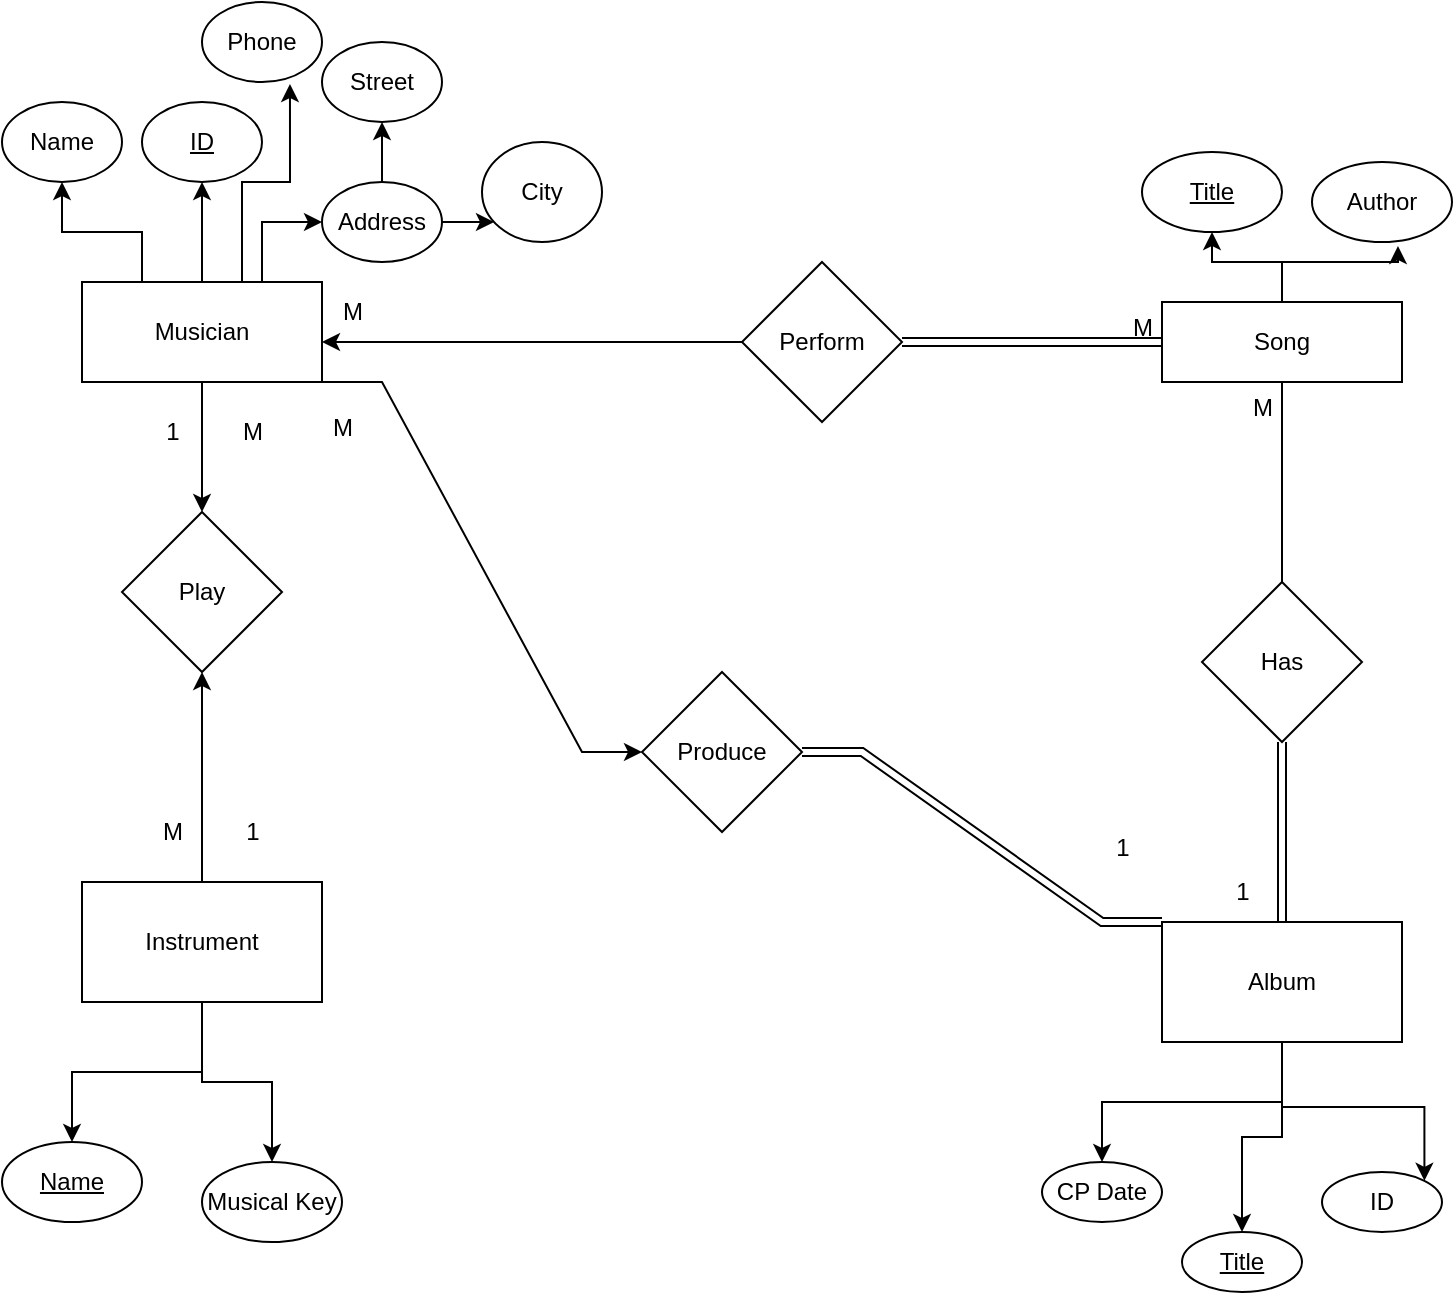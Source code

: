 <mxfile version="28.0.6">
  <diagram name="Page-1" id="Lo9mkHS9Evz4TcgTpAGk">
    <mxGraphModel dx="849" dy="2135" grid="1" gridSize="10" guides="1" tooltips="1" connect="1" arrows="1" fold="1" page="1" pageScale="1" pageWidth="850" pageHeight="1100" math="0" shadow="0">
      <root>
        <mxCell id="0" />
        <mxCell id="1" parent="0" />
        <mxCell id="Y9KtUHzJCofKYoZRdUBW-12" style="edgeStyle=orthogonalEdgeStyle;rounded=0;orthogonalLoop=1;jettySize=auto;html=1;exitX=0.25;exitY=0;exitDx=0;exitDy=0;" edge="1" parent="1" source="Y9KtUHzJCofKYoZRdUBW-1" target="Y9KtUHzJCofKYoZRdUBW-5">
          <mxGeometry relative="1" as="geometry" />
        </mxCell>
        <mxCell id="Y9KtUHzJCofKYoZRdUBW-13" style="edgeStyle=orthogonalEdgeStyle;rounded=0;orthogonalLoop=1;jettySize=auto;html=1;entryX=0.5;entryY=1;entryDx=0;entryDy=0;" edge="1" parent="1" source="Y9KtUHzJCofKYoZRdUBW-1" target="Y9KtUHzJCofKYoZRdUBW-6">
          <mxGeometry relative="1" as="geometry" />
        </mxCell>
        <mxCell id="Y9KtUHzJCofKYoZRdUBW-20" style="edgeStyle=orthogonalEdgeStyle;rounded=0;orthogonalLoop=1;jettySize=auto;html=1;exitX=0.75;exitY=0;exitDx=0;exitDy=0;entryX=0;entryY=0.5;entryDx=0;entryDy=0;" edge="1" parent="1" source="Y9KtUHzJCofKYoZRdUBW-1" target="Y9KtUHzJCofKYoZRdUBW-8">
          <mxGeometry relative="1" as="geometry" />
        </mxCell>
        <mxCell id="Y9KtUHzJCofKYoZRdUBW-39" value="" style="edgeStyle=orthogonalEdgeStyle;rounded=0;orthogonalLoop=1;jettySize=auto;html=1;" edge="1" parent="1" source="Y9KtUHzJCofKYoZRdUBW-1" target="Y9KtUHzJCofKYoZRdUBW-38">
          <mxGeometry relative="1" as="geometry" />
        </mxCell>
        <mxCell id="Y9KtUHzJCofKYoZRdUBW-69" style="edgeStyle=entityRelationEdgeStyle;rounded=0;orthogonalLoop=1;jettySize=auto;html=1;exitX=1;exitY=1;exitDx=0;exitDy=0;" edge="1" parent="1" source="Y9KtUHzJCofKYoZRdUBW-1" target="Y9KtUHzJCofKYoZRdUBW-67">
          <mxGeometry relative="1" as="geometry" />
        </mxCell>
        <mxCell id="Y9KtUHzJCofKYoZRdUBW-1" value="Musician" style="rounded=0;whiteSpace=wrap;html=1;" vertex="1" parent="1">
          <mxGeometry x="40" y="100" width="120" height="50" as="geometry" />
        </mxCell>
        <mxCell id="Y9KtUHzJCofKYoZRdUBW-36" style="edgeStyle=orthogonalEdgeStyle;rounded=0;orthogonalLoop=1;jettySize=auto;html=1;entryX=0.5;entryY=1;entryDx=0;entryDy=0;" edge="1" parent="1" source="Y9KtUHzJCofKYoZRdUBW-2" target="Y9KtUHzJCofKYoZRdUBW-34">
          <mxGeometry relative="1" as="geometry" />
        </mxCell>
        <mxCell id="Y9KtUHzJCofKYoZRdUBW-59" value="" style="edgeStyle=orthogonalEdgeStyle;rounded=0;orthogonalLoop=1;jettySize=auto;html=1;shape=link;" edge="1" parent="1" source="Y9KtUHzJCofKYoZRdUBW-2" target="Y9KtUHzJCofKYoZRdUBW-58">
          <mxGeometry relative="1" as="geometry" />
        </mxCell>
        <mxCell id="Y9KtUHzJCofKYoZRdUBW-2" value="Song" style="rounded=0;whiteSpace=wrap;html=1;" vertex="1" parent="1">
          <mxGeometry x="580" y="110" width="120" height="40" as="geometry" />
        </mxCell>
        <mxCell id="Y9KtUHzJCofKYoZRdUBW-24" style="edgeStyle=orthogonalEdgeStyle;rounded=0;orthogonalLoop=1;jettySize=auto;html=1;entryX=0.5;entryY=0;entryDx=0;entryDy=0;" edge="1" parent="1" source="Y9KtUHzJCofKYoZRdUBW-3" target="Y9KtUHzJCofKYoZRdUBW-22">
          <mxGeometry relative="1" as="geometry" />
        </mxCell>
        <mxCell id="Y9KtUHzJCofKYoZRdUBW-25" style="edgeStyle=orthogonalEdgeStyle;rounded=0;orthogonalLoop=1;jettySize=auto;html=1;" edge="1" parent="1" source="Y9KtUHzJCofKYoZRdUBW-3" target="Y9KtUHzJCofKYoZRdUBW-23">
          <mxGeometry relative="1" as="geometry" />
        </mxCell>
        <mxCell id="Y9KtUHzJCofKYoZRdUBW-41" value="" style="edgeStyle=orthogonalEdgeStyle;rounded=0;orthogonalLoop=1;jettySize=auto;html=1;" edge="1" parent="1" source="Y9KtUHzJCofKYoZRdUBW-3" target="Y9KtUHzJCofKYoZRdUBW-38">
          <mxGeometry relative="1" as="geometry" />
        </mxCell>
        <mxCell id="Y9KtUHzJCofKYoZRdUBW-3" value="Instrument" style="rounded=0;whiteSpace=wrap;html=1;" vertex="1" parent="1">
          <mxGeometry x="40" y="400" width="120" height="60" as="geometry" />
        </mxCell>
        <mxCell id="Y9KtUHzJCofKYoZRdUBW-30" style="edgeStyle=orthogonalEdgeStyle;rounded=0;orthogonalLoop=1;jettySize=auto;html=1;entryX=1;entryY=0;entryDx=0;entryDy=0;" edge="1" parent="1" source="Y9KtUHzJCofKYoZRdUBW-4" target="Y9KtUHzJCofKYoZRdUBW-29">
          <mxGeometry relative="1" as="geometry" />
        </mxCell>
        <mxCell id="Y9KtUHzJCofKYoZRdUBW-31" style="edgeStyle=orthogonalEdgeStyle;rounded=0;orthogonalLoop=1;jettySize=auto;html=1;" edge="1" parent="1" source="Y9KtUHzJCofKYoZRdUBW-4" target="Y9KtUHzJCofKYoZRdUBW-27">
          <mxGeometry relative="1" as="geometry" />
        </mxCell>
        <mxCell id="Y9KtUHzJCofKYoZRdUBW-32" style="edgeStyle=orthogonalEdgeStyle;rounded=0;orthogonalLoop=1;jettySize=auto;html=1;" edge="1" parent="1" source="Y9KtUHzJCofKYoZRdUBW-4" target="Y9KtUHzJCofKYoZRdUBW-28">
          <mxGeometry relative="1" as="geometry" />
        </mxCell>
        <mxCell id="Y9KtUHzJCofKYoZRdUBW-66" style="edgeStyle=orthogonalEdgeStyle;rounded=0;orthogonalLoop=1;jettySize=auto;html=1;shape=link;" edge="1" parent="1" source="Y9KtUHzJCofKYoZRdUBW-4" target="Y9KtUHzJCofKYoZRdUBW-48">
          <mxGeometry relative="1" as="geometry" />
        </mxCell>
        <mxCell id="Y9KtUHzJCofKYoZRdUBW-68" value="" style="edgeStyle=entityRelationEdgeStyle;rounded=0;orthogonalLoop=1;jettySize=auto;html=1;exitX=0;exitY=0;exitDx=0;exitDy=0;shape=link;" edge="1" parent="1" source="Y9KtUHzJCofKYoZRdUBW-4" target="Y9KtUHzJCofKYoZRdUBW-67">
          <mxGeometry relative="1" as="geometry" />
        </mxCell>
        <mxCell id="Y9KtUHzJCofKYoZRdUBW-4" value="Album" style="rounded=0;whiteSpace=wrap;html=1;" vertex="1" parent="1">
          <mxGeometry x="580" y="420" width="120" height="60" as="geometry" />
        </mxCell>
        <mxCell id="Y9KtUHzJCofKYoZRdUBW-5" value="Name" style="ellipse;whiteSpace=wrap;html=1;" vertex="1" parent="1">
          <mxGeometry y="10" width="60" height="40" as="geometry" />
        </mxCell>
        <mxCell id="Y9KtUHzJCofKYoZRdUBW-6" value="&lt;u&gt;ID&lt;/u&gt;" style="ellipse;whiteSpace=wrap;html=1;" vertex="1" parent="1">
          <mxGeometry x="70" y="10" width="60" height="40" as="geometry" />
        </mxCell>
        <mxCell id="Y9KtUHzJCofKYoZRdUBW-7" value="Phone" style="ellipse;whiteSpace=wrap;html=1;" vertex="1" parent="1">
          <mxGeometry x="100" y="-40" width="60" height="40" as="geometry" />
        </mxCell>
        <mxCell id="Y9KtUHzJCofKYoZRdUBW-15" value="" style="edgeStyle=orthogonalEdgeStyle;rounded=0;orthogonalLoop=1;jettySize=auto;html=1;" edge="1" parent="1" source="Y9KtUHzJCofKYoZRdUBW-8" target="Y9KtUHzJCofKYoZRdUBW-14">
          <mxGeometry relative="1" as="geometry" />
        </mxCell>
        <mxCell id="Y9KtUHzJCofKYoZRdUBW-18" value="" style="edgeStyle=orthogonalEdgeStyle;rounded=0;orthogonalLoop=1;jettySize=auto;html=1;" edge="1" parent="1" source="Y9KtUHzJCofKYoZRdUBW-8" target="Y9KtUHzJCofKYoZRdUBW-17">
          <mxGeometry relative="1" as="geometry">
            <Array as="points">
              <mxPoint x="290" y="70" />
            </Array>
          </mxGeometry>
        </mxCell>
        <mxCell id="Y9KtUHzJCofKYoZRdUBW-8" value="Address" style="ellipse;whiteSpace=wrap;html=1;" vertex="1" parent="1">
          <mxGeometry x="160" y="50" width="60" height="40" as="geometry" />
        </mxCell>
        <mxCell id="Y9KtUHzJCofKYoZRdUBW-14" value="Street" style="ellipse;whiteSpace=wrap;html=1;" vertex="1" parent="1">
          <mxGeometry x="160" y="-20" width="60" height="40" as="geometry" />
        </mxCell>
        <mxCell id="Y9KtUHzJCofKYoZRdUBW-17" value="City" style="ellipse;whiteSpace=wrap;html=1;" vertex="1" parent="1">
          <mxGeometry x="240" y="30" width="60" height="50" as="geometry" />
        </mxCell>
        <mxCell id="Y9KtUHzJCofKYoZRdUBW-21" style="edgeStyle=orthogonalEdgeStyle;rounded=0;orthogonalLoop=1;jettySize=auto;html=1;entryX=0.733;entryY=1.025;entryDx=0;entryDy=0;entryPerimeter=0;" edge="1" parent="1" source="Y9KtUHzJCofKYoZRdUBW-1" target="Y9KtUHzJCofKYoZRdUBW-7">
          <mxGeometry relative="1" as="geometry">
            <Array as="points">
              <mxPoint x="120" y="50" />
              <mxPoint x="144" y="50" />
            </Array>
          </mxGeometry>
        </mxCell>
        <mxCell id="Y9KtUHzJCofKYoZRdUBW-22" value="&lt;u&gt;Name&lt;/u&gt;" style="ellipse;whiteSpace=wrap;html=1;" vertex="1" parent="1">
          <mxGeometry y="530" width="70" height="40" as="geometry" />
        </mxCell>
        <mxCell id="Y9KtUHzJCofKYoZRdUBW-23" value="Musical Key" style="ellipse;whiteSpace=wrap;html=1;" vertex="1" parent="1">
          <mxGeometry x="100" y="540" width="70" height="40" as="geometry" />
        </mxCell>
        <mxCell id="Y9KtUHzJCofKYoZRdUBW-27" value="&lt;u&gt;Title&lt;/u&gt;" style="ellipse;whiteSpace=wrap;html=1;" vertex="1" parent="1">
          <mxGeometry x="590" y="575" width="60" height="30" as="geometry" />
        </mxCell>
        <mxCell id="Y9KtUHzJCofKYoZRdUBW-28" value="CP Date" style="ellipse;whiteSpace=wrap;html=1;" vertex="1" parent="1">
          <mxGeometry x="520" y="540" width="60" height="30" as="geometry" />
        </mxCell>
        <mxCell id="Y9KtUHzJCofKYoZRdUBW-29" value="ID" style="ellipse;whiteSpace=wrap;html=1;" vertex="1" parent="1">
          <mxGeometry x="660" y="545" width="60" height="30" as="geometry" />
        </mxCell>
        <mxCell id="Y9KtUHzJCofKYoZRdUBW-34" value="&lt;u&gt;Title&lt;/u&gt;" style="ellipse;whiteSpace=wrap;html=1;" vertex="1" parent="1">
          <mxGeometry x="570" y="35" width="70" height="40" as="geometry" />
        </mxCell>
        <mxCell id="Y9KtUHzJCofKYoZRdUBW-35" value="Author" style="ellipse;whiteSpace=wrap;html=1;" vertex="1" parent="1">
          <mxGeometry x="655" y="40" width="70" height="40" as="geometry" />
        </mxCell>
        <mxCell id="Y9KtUHzJCofKYoZRdUBW-37" style="edgeStyle=orthogonalEdgeStyle;rounded=0;orthogonalLoop=1;jettySize=auto;html=1;entryX=0.614;entryY=1.05;entryDx=0;entryDy=0;entryPerimeter=0;" edge="1" parent="1" source="Y9KtUHzJCofKYoZRdUBW-2" target="Y9KtUHzJCofKYoZRdUBW-35">
          <mxGeometry relative="1" as="geometry" />
        </mxCell>
        <mxCell id="Y9KtUHzJCofKYoZRdUBW-38" value="Play" style="rhombus;whiteSpace=wrap;html=1;rounded=0;" vertex="1" parent="1">
          <mxGeometry x="60" y="215" width="80" height="80" as="geometry" />
        </mxCell>
        <mxCell id="Y9KtUHzJCofKYoZRdUBW-43" value="1" style="text;html=1;align=center;verticalAlign=middle;resizable=0;points=[];autosize=1;strokeColor=none;fillColor=none;" vertex="1" parent="1">
          <mxGeometry x="70" y="160" width="30" height="30" as="geometry" />
        </mxCell>
        <mxCell id="Y9KtUHzJCofKYoZRdUBW-44" value="M" style="text;html=1;align=center;verticalAlign=middle;resizable=0;points=[];autosize=1;strokeColor=none;fillColor=none;" vertex="1" parent="1">
          <mxGeometry x="70" y="360" width="30" height="30" as="geometry" />
        </mxCell>
        <mxCell id="Y9KtUHzJCofKYoZRdUBW-45" value="1" style="text;html=1;align=center;verticalAlign=middle;resizable=0;points=[];autosize=1;strokeColor=none;fillColor=none;" vertex="1" parent="1">
          <mxGeometry x="110" y="360" width="30" height="30" as="geometry" />
        </mxCell>
        <mxCell id="Y9KtUHzJCofKYoZRdUBW-46" value="M" style="text;html=1;align=center;verticalAlign=middle;resizable=0;points=[];autosize=1;strokeColor=none;fillColor=none;" vertex="1" parent="1">
          <mxGeometry x="110" y="160" width="30" height="30" as="geometry" />
        </mxCell>
        <mxCell id="Y9KtUHzJCofKYoZRdUBW-48" value="Has" style="rhombus;whiteSpace=wrap;html=1;rounded=0;" vertex="1" parent="1">
          <mxGeometry x="600" y="250" width="80" height="80" as="geometry" />
        </mxCell>
        <mxCell id="Y9KtUHzJCofKYoZRdUBW-54" value="" style="endArrow=none;html=1;rounded=0;exitX=0.5;exitY=0;exitDx=0;exitDy=0;entryX=0.5;entryY=1;entryDx=0;entryDy=0;" edge="1" parent="1" source="Y9KtUHzJCofKYoZRdUBW-48" target="Y9KtUHzJCofKYoZRdUBW-2">
          <mxGeometry width="50" height="50" relative="1" as="geometry">
            <mxPoint x="630" y="270" as="sourcePoint" />
            <mxPoint x="630" y="200" as="targetPoint" />
          </mxGeometry>
        </mxCell>
        <mxCell id="Y9KtUHzJCofKYoZRdUBW-55" value="1" style="text;html=1;align=center;verticalAlign=middle;resizable=0;points=[];autosize=1;strokeColor=none;fillColor=none;" vertex="1" parent="1">
          <mxGeometry x="605" y="390" width="30" height="30" as="geometry" />
        </mxCell>
        <mxCell id="Y9KtUHzJCofKYoZRdUBW-56" value="M" style="text;html=1;align=center;verticalAlign=middle;resizable=0;points=[];autosize=1;strokeColor=none;fillColor=none;" vertex="1" parent="1">
          <mxGeometry x="615" y="148" width="30" height="30" as="geometry" />
        </mxCell>
        <mxCell id="Y9KtUHzJCofKYoZRdUBW-58" value="Perform" style="rhombus;whiteSpace=wrap;html=1;rounded=0;" vertex="1" parent="1">
          <mxGeometry x="370" y="90" width="80" height="80" as="geometry" />
        </mxCell>
        <mxCell id="Y9KtUHzJCofKYoZRdUBW-61" style="edgeStyle=orthogonalEdgeStyle;rounded=0;orthogonalLoop=1;jettySize=auto;html=1;shape=wire;dashed=1;" edge="1" parent="1" source="Y9KtUHzJCofKYoZRdUBW-58">
          <mxGeometry relative="1" as="geometry">
            <mxPoint x="160" y="130" as="targetPoint" />
          </mxGeometry>
        </mxCell>
        <mxCell id="Y9KtUHzJCofKYoZRdUBW-62" value="M" style="text;html=1;align=center;verticalAlign=middle;resizable=0;points=[];autosize=1;strokeColor=none;fillColor=none;" vertex="1" parent="1">
          <mxGeometry x="555" y="108" width="30" height="30" as="geometry" />
        </mxCell>
        <mxCell id="Y9KtUHzJCofKYoZRdUBW-63" value="M" style="text;html=1;align=center;verticalAlign=middle;resizable=0;points=[];autosize=1;strokeColor=none;fillColor=none;" vertex="1" parent="1">
          <mxGeometry x="160" y="100" width="30" height="30" as="geometry" />
        </mxCell>
        <mxCell id="Y9KtUHzJCofKYoZRdUBW-67" value="Produce" style="rhombus;whiteSpace=wrap;html=1;rounded=0;" vertex="1" parent="1">
          <mxGeometry x="320" y="295" width="80" height="80" as="geometry" />
        </mxCell>
        <mxCell id="Y9KtUHzJCofKYoZRdUBW-71" value="1" style="text;html=1;align=center;verticalAlign=middle;resizable=0;points=[];autosize=1;strokeColor=none;fillColor=none;" vertex="1" parent="1">
          <mxGeometry x="545" y="368" width="30" height="30" as="geometry" />
        </mxCell>
        <mxCell id="Y9KtUHzJCofKYoZRdUBW-72" value="M" style="text;html=1;align=center;verticalAlign=middle;resizable=0;points=[];autosize=1;strokeColor=none;fillColor=none;" vertex="1" parent="1">
          <mxGeometry x="155" y="158" width="30" height="30" as="geometry" />
        </mxCell>
      </root>
    </mxGraphModel>
  </diagram>
</mxfile>
